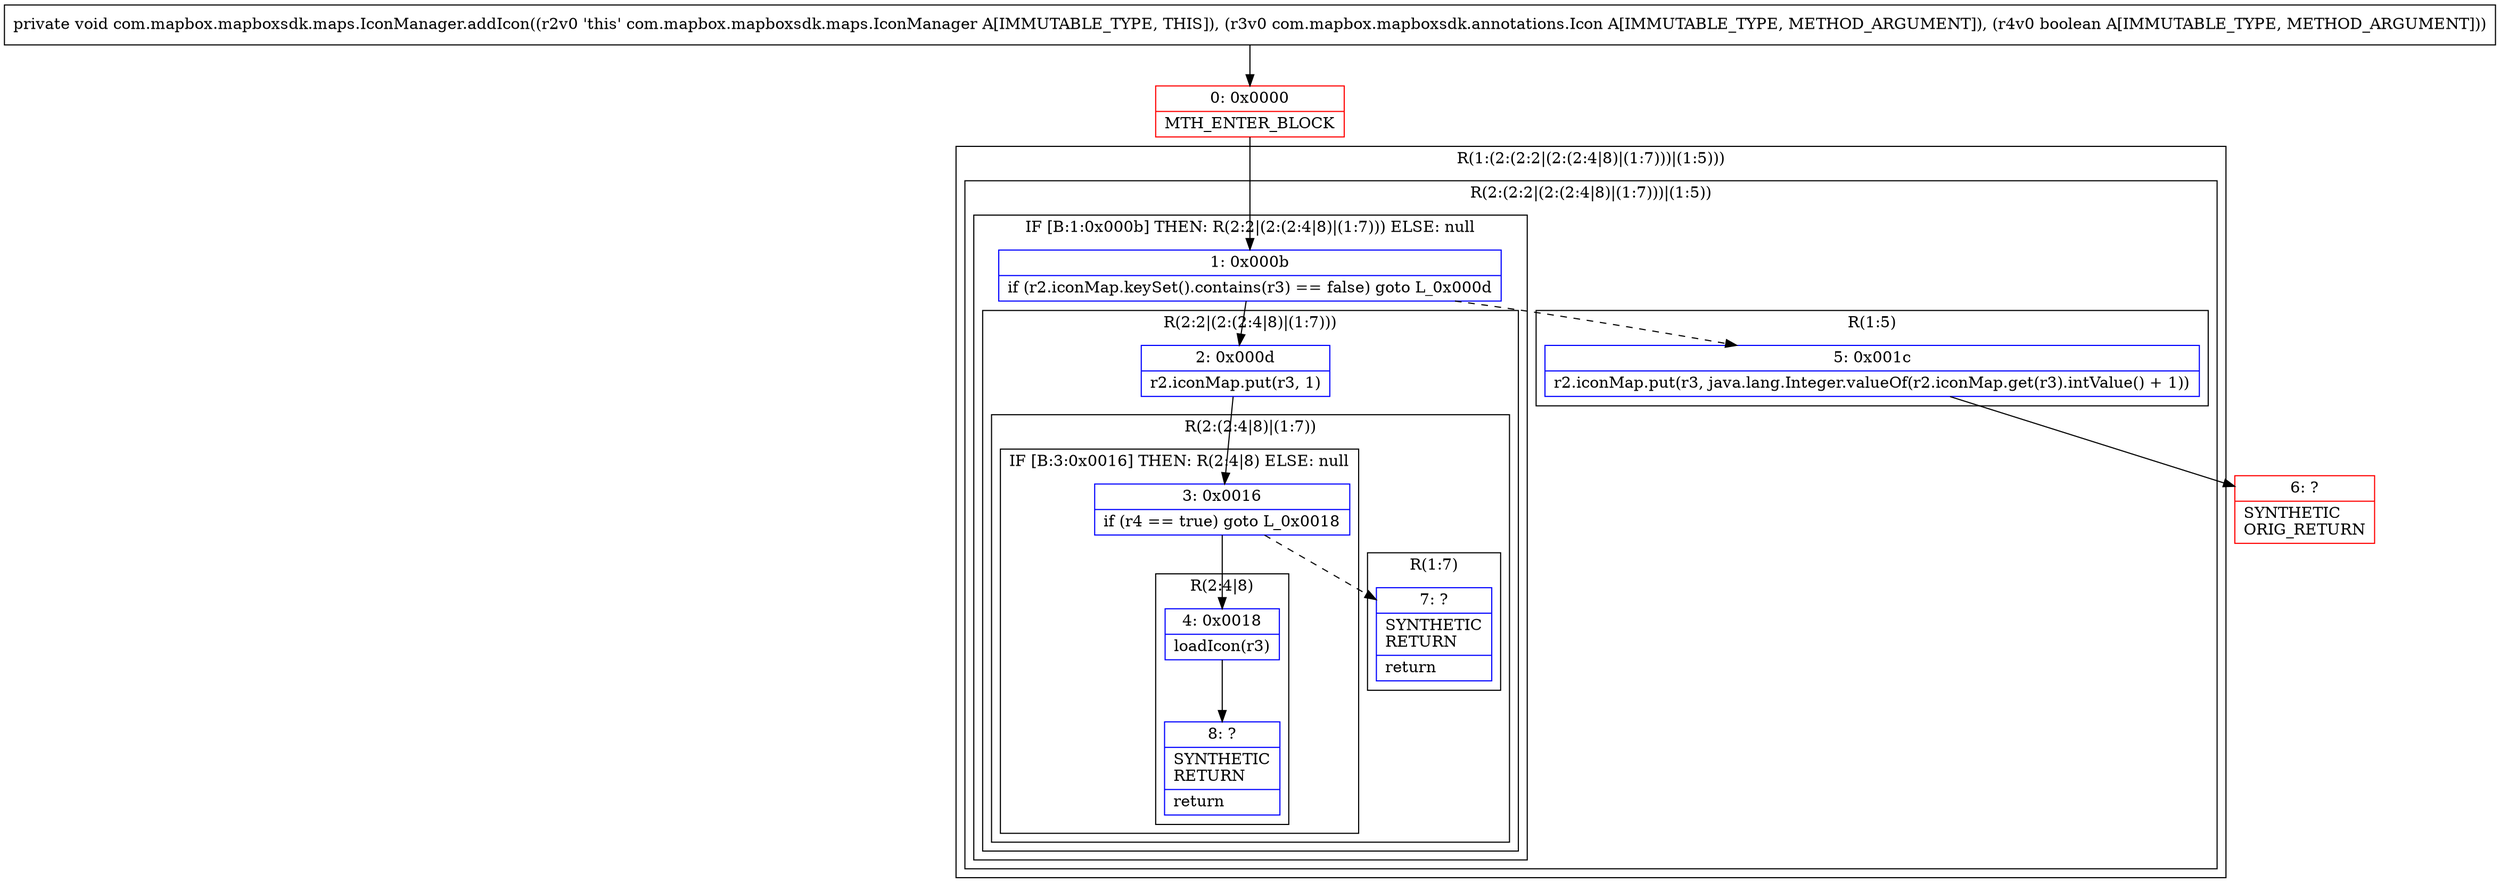 digraph "CFG forcom.mapbox.mapboxsdk.maps.IconManager.addIcon(Lcom\/mapbox\/mapboxsdk\/annotations\/Icon;Z)V" {
subgraph cluster_Region_427258129 {
label = "R(1:(2:(2:2|(2:(2:4|8)|(1:7)))|(1:5)))";
node [shape=record,color=blue];
subgraph cluster_Region_521426275 {
label = "R(2:(2:2|(2:(2:4|8)|(1:7)))|(1:5))";
node [shape=record,color=blue];
subgraph cluster_IfRegion_484710997 {
label = "IF [B:1:0x000b] THEN: R(2:2|(2:(2:4|8)|(1:7))) ELSE: null";
node [shape=record,color=blue];
Node_1 [shape=record,label="{1\:\ 0x000b|if (r2.iconMap.keySet().contains(r3) == false) goto L_0x000d\l}"];
subgraph cluster_Region_77539905 {
label = "R(2:2|(2:(2:4|8)|(1:7)))";
node [shape=record,color=blue];
Node_2 [shape=record,label="{2\:\ 0x000d|r2.iconMap.put(r3, 1)\l}"];
subgraph cluster_Region_650259514 {
label = "R(2:(2:4|8)|(1:7))";
node [shape=record,color=blue];
subgraph cluster_IfRegion_465619660 {
label = "IF [B:3:0x0016] THEN: R(2:4|8) ELSE: null";
node [shape=record,color=blue];
Node_3 [shape=record,label="{3\:\ 0x0016|if (r4 == true) goto L_0x0018\l}"];
subgraph cluster_Region_667569491 {
label = "R(2:4|8)";
node [shape=record,color=blue];
Node_4 [shape=record,label="{4\:\ 0x0018|loadIcon(r3)\l}"];
Node_8 [shape=record,label="{8\:\ ?|SYNTHETIC\lRETURN\l|return\l}"];
}
}
subgraph cluster_Region_1526376137 {
label = "R(1:7)";
node [shape=record,color=blue];
Node_7 [shape=record,label="{7\:\ ?|SYNTHETIC\lRETURN\l|return\l}"];
}
}
}
}
subgraph cluster_Region_1844372048 {
label = "R(1:5)";
node [shape=record,color=blue];
Node_5 [shape=record,label="{5\:\ 0x001c|r2.iconMap.put(r3, java.lang.Integer.valueOf(r2.iconMap.get(r3).intValue() + 1))\l}"];
}
}
}
Node_0 [shape=record,color=red,label="{0\:\ 0x0000|MTH_ENTER_BLOCK\l}"];
Node_6 [shape=record,color=red,label="{6\:\ ?|SYNTHETIC\lORIG_RETURN\l}"];
MethodNode[shape=record,label="{private void com.mapbox.mapboxsdk.maps.IconManager.addIcon((r2v0 'this' com.mapbox.mapboxsdk.maps.IconManager A[IMMUTABLE_TYPE, THIS]), (r3v0 com.mapbox.mapboxsdk.annotations.Icon A[IMMUTABLE_TYPE, METHOD_ARGUMENT]), (r4v0 boolean A[IMMUTABLE_TYPE, METHOD_ARGUMENT])) }"];
MethodNode -> Node_0;
Node_1 -> Node_2;
Node_1 -> Node_5[style=dashed];
Node_2 -> Node_3;
Node_3 -> Node_4;
Node_3 -> Node_7[style=dashed];
Node_4 -> Node_8;
Node_5 -> Node_6;
Node_0 -> Node_1;
}

